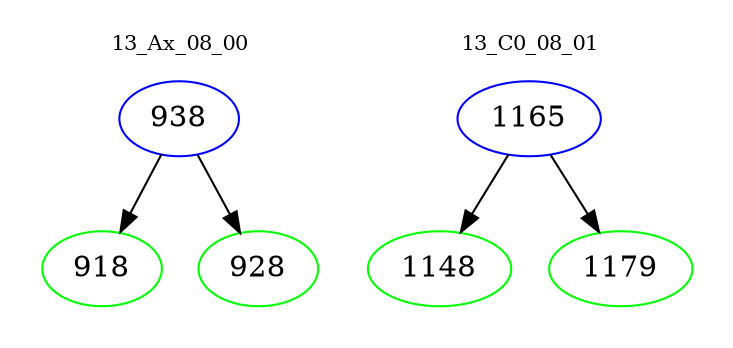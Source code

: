 digraph{
subgraph cluster_0 {
color = white
label = "13_Ax_08_00";
fontsize=10;
T0_938 [label="938", color="blue"]
T0_938 -> T0_918 [color="black"]
T0_918 [label="918", color="green"]
T0_938 -> T0_928 [color="black"]
T0_928 [label="928", color="green"]
}
subgraph cluster_1 {
color = white
label = "13_C0_08_01";
fontsize=10;
T1_1165 [label="1165", color="blue"]
T1_1165 -> T1_1148 [color="black"]
T1_1148 [label="1148", color="green"]
T1_1165 -> T1_1179 [color="black"]
T1_1179 [label="1179", color="green"]
}
}
